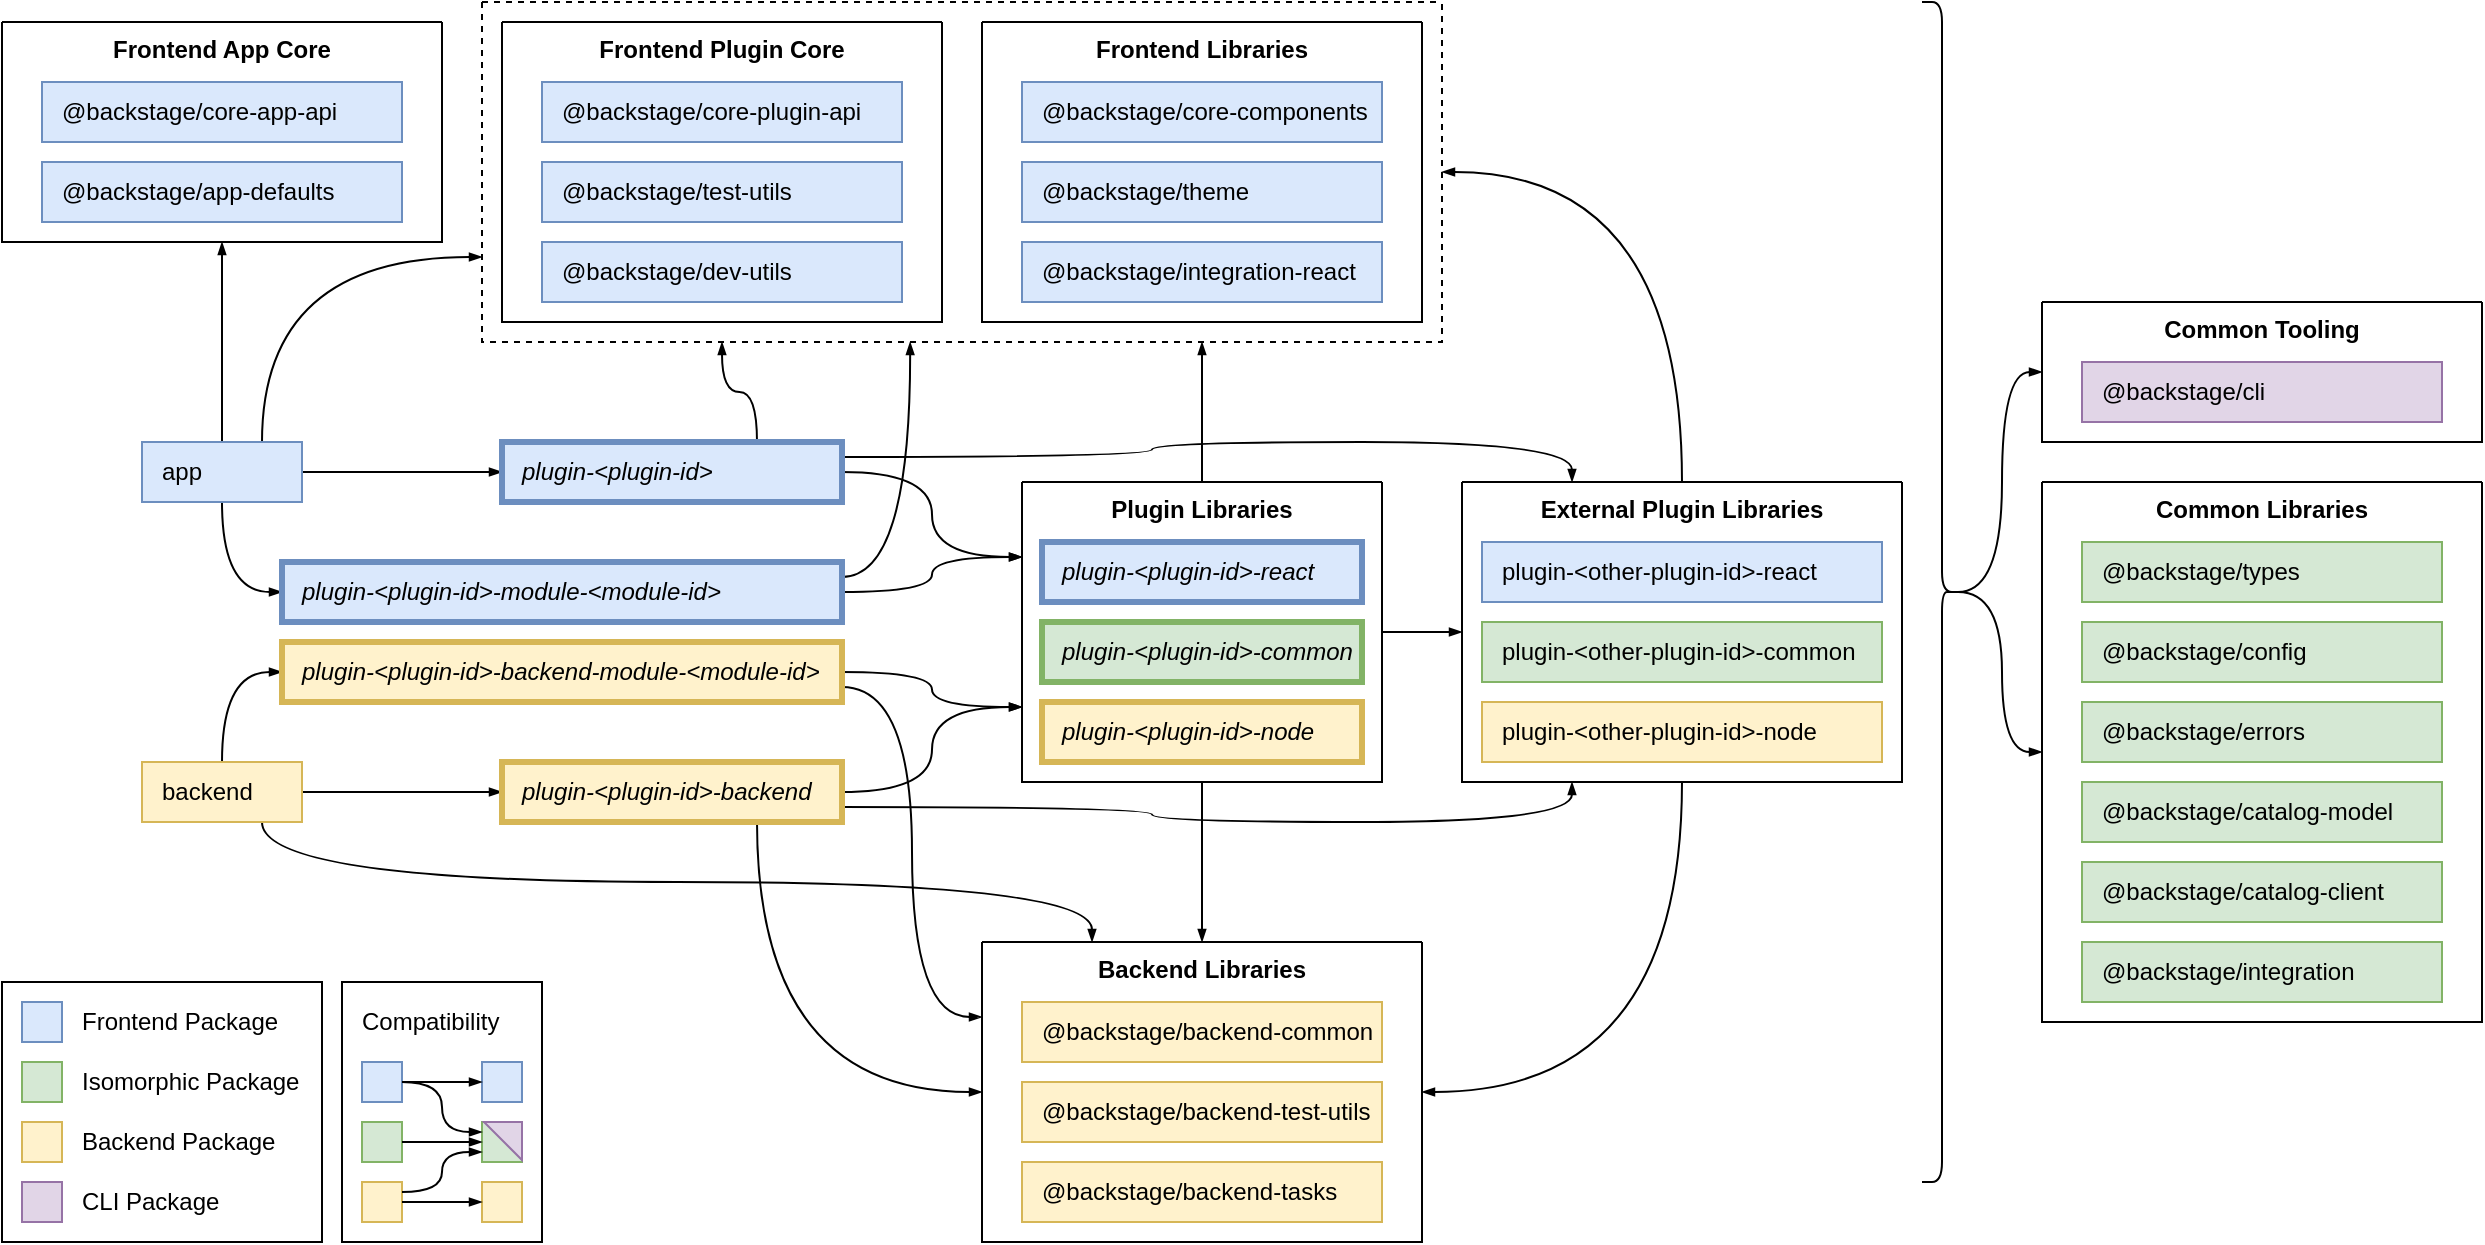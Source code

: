 <mxfile version="15.5.6" type="device"><diagram id="M4OCM2KiCGRnt6vHj1W_" name="Page-1"><mxGraphModel dx="1186" dy="822" grid="1" gridSize="10" guides="1" tooltips="1" connect="1" arrows="1" fold="1" page="1" pageScale="1" pageWidth="1280" pageHeight="660" background="#ffffff" math="0" shadow="0"><root><mxCell id="0"/><mxCell id="1" parent="0"/><mxCell id="xleJdx46EWRcRPE2sPjt-153" value="" style="rounded=0;whiteSpace=wrap;html=1;align=left;verticalAlign=top;fillColor=none;" parent="1" vertex="1"><mxGeometry x="190" y="510" width="100" height="130" as="geometry"/></mxCell><mxCell id="xleJdx46EWRcRPE2sPjt-94" style="edgeStyle=none;rounded=0;orthogonalLoop=1;jettySize=auto;html=1;exitX=1;exitY=0.5;exitDx=0;exitDy=0;entryX=0;entryY=0.5;entryDx=0;entryDy=0;fontColor=#000000;endArrow=blockThin;endFill=1;startSize=4;endSize=4;" parent="1" source="UQeFoyxbDML8ovCJzIg3-1" target="UQeFoyxbDML8ovCJzIg3-3" edge="1"><mxGeometry relative="1" as="geometry"/></mxCell><mxCell id="xleJdx46EWRcRPE2sPjt-110" style="edgeStyle=orthogonalEdgeStyle;rounded=0;orthogonalLoop=1;jettySize=auto;html=1;exitX=0.5;exitY=0;exitDx=0;exitDy=0;fontColor=#000000;endArrow=blockThin;endFill=1;startSize=4;endSize=4;curved=1;" parent="1" source="UQeFoyxbDML8ovCJzIg3-1" target="dUxC-zK2IYvnNuaQdezY-26" edge="1"><mxGeometry relative="1" as="geometry"/></mxCell><mxCell id="xleJdx46EWRcRPE2sPjt-112" style="edgeStyle=orthogonalEdgeStyle;curved=1;rounded=0;orthogonalLoop=1;jettySize=auto;html=1;exitX=0.5;exitY=1;exitDx=0;exitDy=0;entryX=0;entryY=0.5;entryDx=0;entryDy=0;fontColor=#000000;endArrow=blockThin;endFill=1;startSize=4;endSize=4;" parent="1" source="UQeFoyxbDML8ovCJzIg3-1" target="dUxC-zK2IYvnNuaQdezY-77" edge="1"><mxGeometry relative="1" as="geometry"/></mxCell><mxCell id="xleJdx46EWRcRPE2sPjt-126" style="edgeStyle=orthogonalEdgeStyle;curved=1;rounded=0;orthogonalLoop=1;jettySize=auto;html=1;exitX=0.75;exitY=0;exitDx=0;exitDy=0;entryX=0;entryY=0.75;entryDx=0;entryDy=0;fontColor=#000000;endArrow=blockThin;endFill=1;startSize=4;endSize=4;" parent="1" source="UQeFoyxbDML8ovCJzIg3-1" target="xleJdx46EWRcRPE2sPjt-72" edge="1"><mxGeometry relative="1" as="geometry"/></mxCell><mxCell id="UQeFoyxbDML8ovCJzIg3-1" value="app" style="rounded=0;whiteSpace=wrap;html=1;perimeterSpacing=0;verticalAlign=middle;align=left;spacingLeft=8;spacing=2;fillColor=#dae8fc;strokeColor=#6c8ebf;strokeWidth=1;" parent="1" vertex="1"><mxGeometry x="90" y="240" width="80" height="30" as="geometry"/></mxCell><mxCell id="xleJdx46EWRcRPE2sPjt-113" style="edgeStyle=orthogonalEdgeStyle;curved=1;rounded=0;orthogonalLoop=1;jettySize=auto;html=1;exitX=0.5;exitY=0;exitDx=0;exitDy=0;entryX=0;entryY=0.5;entryDx=0;entryDy=0;fontColor=#000000;endArrow=blockThin;endFill=1;startSize=4;endSize=4;" parent="1" source="UQeFoyxbDML8ovCJzIg3-2" target="dUxC-zK2IYvnNuaQdezY-54" edge="1"><mxGeometry relative="1" as="geometry"/></mxCell><mxCell id="xleJdx46EWRcRPE2sPjt-128" style="edgeStyle=orthogonalEdgeStyle;rounded=1;orthogonalLoop=1;jettySize=auto;html=1;exitX=1;exitY=0.5;exitDx=0;exitDy=0;fontColor=#000000;endArrow=blockThin;endFill=1;startSize=4;endSize=4;" parent="1" source="UQeFoyxbDML8ovCJzIg3-2" target="UQeFoyxbDML8ovCJzIg3-7" edge="1"><mxGeometry relative="1" as="geometry"/></mxCell><mxCell id="OTQC4Z9i9RNPcCrT670Q-1" style="edgeStyle=orthogonalEdgeStyle;curved=1;orthogonalLoop=1;jettySize=auto;html=1;exitX=0.75;exitY=1;exitDx=0;exitDy=0;entryX=0.25;entryY=0;entryDx=0;entryDy=0;fontFamily=Tahoma;fontSize=11;fontColor=#000000;endArrow=blockThin;endFill=1;startSize=4;endSize=4;" edge="1" parent="1" source="UQeFoyxbDML8ovCJzIg3-2" target="dUxC-zK2IYvnNuaQdezY-4"><mxGeometry relative="1" as="geometry"/></mxCell><mxCell id="UQeFoyxbDML8ovCJzIg3-2" value="backend" style="rounded=0;whiteSpace=wrap;html=1;perimeterSpacing=0;verticalAlign=middle;align=left;spacingLeft=8;spacing=2;fillColor=#fff2cc;strokeColor=#d6b656;strokeWidth=1;" parent="1" vertex="1"><mxGeometry x="90" y="400" width="80" height="30" as="geometry"/></mxCell><mxCell id="xleJdx46EWRcRPE2sPjt-122" style="edgeStyle=orthogonalEdgeStyle;curved=1;rounded=0;orthogonalLoop=1;jettySize=auto;html=1;exitX=0.75;exitY=0;exitDx=0;exitDy=0;entryX=0.25;entryY=1;entryDx=0;entryDy=0;fontColor=#000000;endArrow=blockThin;endFill=1;startSize=4;endSize=4;" parent="1" source="UQeFoyxbDML8ovCJzIg3-3" target="xleJdx46EWRcRPE2sPjt-72" edge="1"><mxGeometry relative="1" as="geometry"/></mxCell><mxCell id="xleJdx46EWRcRPE2sPjt-136" style="edgeStyle=orthogonalEdgeStyle;curved=1;orthogonalLoop=1;jettySize=auto;html=1;exitX=1;exitY=0.5;exitDx=0;exitDy=0;entryX=0;entryY=0.25;entryDx=0;entryDy=0;fontColor=#000000;endArrow=blockThin;endFill=1;startSize=4;endSize=4;" parent="1" source="UQeFoyxbDML8ovCJzIg3-3" target="xleJdx46EWRcRPE2sPjt-52" edge="1"><mxGeometry relative="1" as="geometry"/></mxCell><mxCell id="xleJdx46EWRcRPE2sPjt-137" style="edgeStyle=orthogonalEdgeStyle;curved=1;orthogonalLoop=1;jettySize=auto;html=1;exitX=1;exitY=0.25;exitDx=0;exitDy=0;entryX=0.25;entryY=0;entryDx=0;entryDy=0;fontColor=#000000;endArrow=blockThin;endFill=1;startSize=4;endSize=4;" parent="1" source="UQeFoyxbDML8ovCJzIg3-3" target="xleJdx46EWRcRPE2sPjt-16" edge="1"><mxGeometry relative="1" as="geometry"/></mxCell><mxCell id="UQeFoyxbDML8ovCJzIg3-3" value="plugin-&amp;lt;plugin-id&amp;gt;" style="rounded=0;whiteSpace=wrap;html=1;perimeterSpacing=0;verticalAlign=middle;align=left;spacingLeft=8;spacing=2;fillColor=#dae8fc;strokeColor=#6c8ebf;strokeWidth=3;fontStyle=2;fontColor=#000000;" parent="1" vertex="1"><mxGeometry x="270" y="240" width="170" height="30" as="geometry"/></mxCell><mxCell id="xleJdx46EWRcRPE2sPjt-117" style="edgeStyle=orthogonalEdgeStyle;curved=1;rounded=0;orthogonalLoop=1;jettySize=auto;html=1;exitX=0.75;exitY=1;exitDx=0;exitDy=0;entryX=0;entryY=0.5;entryDx=0;entryDy=0;fontColor=#000000;endArrow=blockThin;endFill=1;startSize=4;endSize=4;" parent="1" source="UQeFoyxbDML8ovCJzIg3-7" target="dUxC-zK2IYvnNuaQdezY-4" edge="1"><mxGeometry relative="1" as="geometry"/></mxCell><mxCell id="xleJdx46EWRcRPE2sPjt-134" style="edgeStyle=orthogonalEdgeStyle;curved=1;orthogonalLoop=1;jettySize=auto;html=1;exitX=1;exitY=0.75;exitDx=0;exitDy=0;entryX=0.25;entryY=1;entryDx=0;entryDy=0;fontColor=#000000;endArrow=blockThin;endFill=1;startSize=4;endSize=4;" parent="1" source="UQeFoyxbDML8ovCJzIg3-7" target="xleJdx46EWRcRPE2sPjt-16" edge="1"><mxGeometry relative="1" as="geometry"/></mxCell><mxCell id="xleJdx46EWRcRPE2sPjt-135" style="edgeStyle=orthogonalEdgeStyle;curved=1;orthogonalLoop=1;jettySize=auto;html=1;exitX=1;exitY=0.5;exitDx=0;exitDy=0;entryX=0;entryY=0.75;entryDx=0;entryDy=0;fontColor=#000000;endArrow=blockThin;endFill=1;startSize=4;endSize=4;" parent="1" source="UQeFoyxbDML8ovCJzIg3-7" target="xleJdx46EWRcRPE2sPjt-52" edge="1"><mxGeometry relative="1" as="geometry"/></mxCell><mxCell id="UQeFoyxbDML8ovCJzIg3-7" value="plugin-&amp;lt;plugin-id&amp;gt;-backend" style="rounded=0;whiteSpace=wrap;html=1;perimeterSpacing=0;verticalAlign=middle;align=left;spacingLeft=8;spacing=2;fillColor=#fff2cc;strokeColor=#d6b656;strokeWidth=3;fontStyle=2;fontColor=#000000;" parent="1" vertex="1"><mxGeometry x="270" y="400" width="170" height="30" as="geometry"/></mxCell><mxCell id="dUxC-zK2IYvnNuaQdezY-4" value="Backend Libraries" style="swimlane;startSize=0;align=center;verticalAlign=top;" parent="1" vertex="1"><mxGeometry x="510" y="490" width="220" height="150" as="geometry"/></mxCell><mxCell id="dUxC-zK2IYvnNuaQdezY-5" value="@backstage/backend-common" style="rounded=0;whiteSpace=wrap;html=1;perimeterSpacing=0;verticalAlign=middle;align=left;spacingLeft=8;spacing=2;fillColor=#fff2cc;strokeColor=#d6b656;" parent="dUxC-zK2IYvnNuaQdezY-4" vertex="1"><mxGeometry x="20" y="30" width="180" height="30" as="geometry"/></mxCell><mxCell id="dUxC-zK2IYvnNuaQdezY-6" value="@backstage/backend-test-utils" style="rounded=0;whiteSpace=wrap;html=1;perimeterSpacing=0;verticalAlign=middle;align=left;spacingLeft=8;spacing=2;fillColor=#fff2cc;strokeColor=#d6b656;" parent="dUxC-zK2IYvnNuaQdezY-4" vertex="1"><mxGeometry x="20" y="70" width="180" height="30" as="geometry"/></mxCell><mxCell id="dUxC-zK2IYvnNuaQdezY-7" value="@backstage/backend-tasks" style="rounded=0;whiteSpace=wrap;html=1;perimeterSpacing=0;verticalAlign=middle;align=left;spacingLeft=8;spacing=2;fillColor=#fff2cc;strokeColor=#d6b656;" parent="dUxC-zK2IYvnNuaQdezY-4" vertex="1"><mxGeometry x="20" y="110" width="180" height="30" as="geometry"/></mxCell><mxCell id="dUxC-zK2IYvnNuaQdezY-8" value="Common Libraries" style="swimlane;startSize=0;align=center;verticalAlign=top;" parent="1" vertex="1"><mxGeometry x="1040" y="260" width="220" height="270" as="geometry"/></mxCell><mxCell id="dUxC-zK2IYvnNuaQdezY-9" value="@backstage/catalog-client" style="rounded=0;whiteSpace=wrap;html=1;perimeterSpacing=0;verticalAlign=middle;align=left;spacingLeft=8;spacing=2;fillColor=#d5e8d4;strokeColor=#82b366;" parent="dUxC-zK2IYvnNuaQdezY-8" vertex="1"><mxGeometry x="20" y="190" width="180" height="30" as="geometry"/></mxCell><mxCell id="dUxC-zK2IYvnNuaQdezY-10" value="@backstage/types" style="rounded=0;whiteSpace=wrap;html=1;perimeterSpacing=0;verticalAlign=middle;align=left;spacingLeft=8;spacing=2;fillColor=#d5e8d4;strokeColor=#82b366;" parent="dUxC-zK2IYvnNuaQdezY-8" vertex="1"><mxGeometry x="20" y="30" width="180" height="30" as="geometry"/></mxCell><mxCell id="dUxC-zK2IYvnNuaQdezY-11" value="@backstage/config" style="rounded=0;whiteSpace=wrap;html=1;perimeterSpacing=0;verticalAlign=middle;align=left;spacingLeft=8;spacing=2;fillColor=#d5e8d4;strokeColor=#82b366;" parent="dUxC-zK2IYvnNuaQdezY-8" vertex="1"><mxGeometry x="20" y="70" width="180" height="30" as="geometry"/></mxCell><mxCell id="dUxC-zK2IYvnNuaQdezY-12" value="@backstage/errors" style="rounded=0;whiteSpace=wrap;html=1;perimeterSpacing=0;verticalAlign=middle;align=left;spacingLeft=8;spacing=2;fillColor=#d5e8d4;strokeColor=#82b366;" parent="dUxC-zK2IYvnNuaQdezY-8" vertex="1"><mxGeometry x="20" y="110" width="180" height="30" as="geometry"/></mxCell><mxCell id="dUxC-zK2IYvnNuaQdezY-13" value="@backstage/catalog-model" style="rounded=0;whiteSpace=wrap;html=1;perimeterSpacing=0;verticalAlign=middle;align=left;spacingLeft=8;spacing=2;fillColor=#d5e8d4;strokeColor=#82b366;" parent="dUxC-zK2IYvnNuaQdezY-8" vertex="1"><mxGeometry x="20" y="150" width="180" height="30" as="geometry"/></mxCell><mxCell id="dUxC-zK2IYvnNuaQdezY-53" value="@backstage/integration" style="rounded=0;whiteSpace=wrap;html=1;perimeterSpacing=0;verticalAlign=middle;align=left;spacingLeft=8;spacing=2;fillColor=#d5e8d4;strokeColor=#82b366;" parent="dUxC-zK2IYvnNuaQdezY-8" vertex="1"><mxGeometry x="20" y="230" width="180" height="30" as="geometry"/></mxCell><mxCell id="dUxC-zK2IYvnNuaQdezY-26" value="Frontend App Core" style="swimlane;startSize=0;align=center;verticalAlign=top;" parent="1" vertex="1"><mxGeometry x="20" y="30" width="220" height="110" as="geometry"/></mxCell><mxCell id="dUxC-zK2IYvnNuaQdezY-28" value="@backstage/core-app-api" style="rounded=0;whiteSpace=wrap;html=1;perimeterSpacing=0;verticalAlign=middle;align=left;spacingLeft=8;spacing=2;fillColor=#dae8fc;strokeColor=#6c8ebf;" parent="dUxC-zK2IYvnNuaQdezY-26" vertex="1"><mxGeometry x="20" y="30" width="180" height="30" as="geometry"/></mxCell><mxCell id="dUxC-zK2IYvnNuaQdezY-29" value="@backstage/app-defaults" style="rounded=0;whiteSpace=wrap;html=1;perimeterSpacing=0;verticalAlign=middle;align=left;spacingLeft=8;spacing=2;fillColor=#dae8fc;strokeColor=#6c8ebf;" parent="dUxC-zK2IYvnNuaQdezY-26" vertex="1"><mxGeometry x="20" y="70" width="180" height="30" as="geometry"/></mxCell><mxCell id="xleJdx46EWRcRPE2sPjt-11" style="edgeStyle=orthogonalEdgeStyle;rounded=0;orthogonalLoop=1;jettySize=auto;html=1;exitX=0.1;exitY=0.5;exitDx=0;exitDy=0;exitPerimeter=0;endSize=4;startSize=4;endArrow=blockThin;endFill=1;curved=1;" parent="1" source="dUxC-zK2IYvnNuaQdezY-43" target="dUxC-zK2IYvnNuaQdezY-8" edge="1"><mxGeometry relative="1" as="geometry"/></mxCell><mxCell id="xleJdx46EWRcRPE2sPjt-12" style="edgeStyle=orthogonalEdgeStyle;rounded=0;orthogonalLoop=1;jettySize=auto;html=1;exitX=0.1;exitY=0.5;exitDx=0;exitDy=0;exitPerimeter=0;endSize=4;startSize=4;endArrow=blockThin;endFill=1;curved=1;" parent="1" source="dUxC-zK2IYvnNuaQdezY-43" target="xleJdx46EWRcRPE2sPjt-1" edge="1"><mxGeometry relative="1" as="geometry"/></mxCell><mxCell id="dUxC-zK2IYvnNuaQdezY-43" value="" style="shape=curlyBracket;whiteSpace=wrap;html=1;rounded=1;flipH=1;align=left;verticalAlign=top;size=0.5;" parent="1" vertex="1"><mxGeometry x="980" y="20" width="20" height="590" as="geometry"/></mxCell><mxCell id="xleJdx46EWRcRPE2sPjt-119" style="edgeStyle=orthogonalEdgeStyle;curved=1;rounded=0;orthogonalLoop=1;jettySize=auto;html=1;exitX=1;exitY=0.5;exitDx=0;exitDy=0;entryX=0;entryY=0.75;entryDx=0;entryDy=0;fontColor=#000000;endArrow=blockThin;endFill=1;startSize=4;endSize=4;" parent="1" source="dUxC-zK2IYvnNuaQdezY-54" target="xleJdx46EWRcRPE2sPjt-52" edge="1"><mxGeometry relative="1" as="geometry"/></mxCell><mxCell id="xleJdx46EWRcRPE2sPjt-132" style="edgeStyle=orthogonalEdgeStyle;curved=1;orthogonalLoop=1;jettySize=auto;html=1;exitX=1;exitY=0.75;exitDx=0;exitDy=0;entryX=0;entryY=0.25;entryDx=0;entryDy=0;fontColor=#000000;endArrow=blockThin;endFill=1;startSize=4;endSize=4;" parent="1" source="dUxC-zK2IYvnNuaQdezY-54" target="dUxC-zK2IYvnNuaQdezY-4" edge="1"><mxGeometry relative="1" as="geometry"/></mxCell><mxCell id="dUxC-zK2IYvnNuaQdezY-54" value="plugin-&amp;lt;plugin-id&amp;gt;-backend-module-&amp;lt;module-id&amp;gt;" style="rounded=0;whiteSpace=wrap;html=1;perimeterSpacing=0;verticalAlign=middle;align=left;spacingLeft=8;spacing=2;fillColor=#fff2cc;strokeColor=#d6b656;strokeWidth=3;fontStyle=2;fontColor=#000000;" parent="1" vertex="1"><mxGeometry x="160" y="340" width="280" height="30" as="geometry"/></mxCell><mxCell id="xleJdx46EWRcRPE2sPjt-118" style="edgeStyle=orthogonalEdgeStyle;curved=1;rounded=0;orthogonalLoop=1;jettySize=auto;html=1;exitX=1;exitY=0.5;exitDx=0;exitDy=0;entryX=0;entryY=0.25;entryDx=0;entryDy=0;fontColor=#000000;endArrow=blockThin;endFill=1;startSize=4;endSize=4;" parent="1" source="dUxC-zK2IYvnNuaQdezY-77" target="xleJdx46EWRcRPE2sPjt-52" edge="1"><mxGeometry relative="1" as="geometry"/></mxCell><mxCell id="xleJdx46EWRcRPE2sPjt-120" style="edgeStyle=orthogonalEdgeStyle;rounded=0;orthogonalLoop=1;jettySize=auto;html=1;exitX=1;exitY=0.25;exitDx=0;exitDy=0;fontColor=#000000;endArrow=blockThin;endFill=1;startSize=4;endSize=4;curved=1;entryX=0.446;entryY=1;entryDx=0;entryDy=0;entryPerimeter=0;" parent="1" source="dUxC-zK2IYvnNuaQdezY-77" target="xleJdx46EWRcRPE2sPjt-72" edge="1"><mxGeometry relative="1" as="geometry"/></mxCell><mxCell id="dUxC-zK2IYvnNuaQdezY-77" value="plugin-&amp;lt;plugin-id&amp;gt;-module-&amp;lt;module-id&amp;gt;" style="rounded=0;whiteSpace=wrap;html=1;perimeterSpacing=0;verticalAlign=middle;align=left;spacingLeft=8;spacing=2;fillColor=#dae8fc;strokeColor=#6c8ebf;strokeWidth=3;sketch=0;glass=0;shadow=0;fontStyle=2;fontColor=#000000;" parent="1" vertex="1"><mxGeometry x="160" y="300" width="280" height="30" as="geometry"/></mxCell><mxCell id="xleJdx46EWRcRPE2sPjt-1" value="Common Tooling" style="swimlane;startSize=0;align=center;verticalAlign=top;" parent="1" vertex="1"><mxGeometry x="1040" y="170" width="220" height="70" as="geometry"/></mxCell><mxCell id="xleJdx46EWRcRPE2sPjt-3" value="@backstage/cli" style="rounded=0;whiteSpace=wrap;html=1;perimeterSpacing=0;verticalAlign=middle;align=left;spacingLeft=8;spacing=2;fillColor=#e1d5e7;strokeColor=#9673a6;" parent="xleJdx46EWRcRPE2sPjt-1" vertex="1"><mxGeometry x="20" y="30" width="180" height="30" as="geometry"/></mxCell><mxCell id="xleJdx46EWRcRPE2sPjt-123" style="edgeStyle=orthogonalEdgeStyle;curved=1;rounded=0;orthogonalLoop=1;jettySize=auto;html=1;exitX=0.5;exitY=1;exitDx=0;exitDy=0;entryX=1;entryY=0.5;entryDx=0;entryDy=0;fontColor=#000000;endArrow=blockThin;endFill=1;startSize=4;endSize=4;" parent="1" source="xleJdx46EWRcRPE2sPjt-16" target="dUxC-zK2IYvnNuaQdezY-4" edge="1"><mxGeometry relative="1" as="geometry"/></mxCell><mxCell id="xleJdx46EWRcRPE2sPjt-124" style="edgeStyle=orthogonalEdgeStyle;curved=1;rounded=0;orthogonalLoop=1;jettySize=auto;html=1;exitX=0.5;exitY=0;exitDx=0;exitDy=0;entryX=1;entryY=0.5;entryDx=0;entryDy=0;fontColor=#000000;endArrow=blockThin;endFill=1;startSize=4;endSize=4;" parent="1" source="xleJdx46EWRcRPE2sPjt-16" target="xleJdx46EWRcRPE2sPjt-72" edge="1"><mxGeometry relative="1" as="geometry"/></mxCell><mxCell id="xleJdx46EWRcRPE2sPjt-16" value="External Plugin Libraries" style="swimlane;startSize=0;align=center;verticalAlign=top;" parent="1" vertex="1"><mxGeometry x="750" y="260" width="220" height="150" as="geometry"/></mxCell><mxCell id="xleJdx46EWRcRPE2sPjt-15" value="plugin-&amp;lt;other-plugin-id&amp;gt;-react" style="rounded=0;whiteSpace=wrap;html=1;perimeterSpacing=0;verticalAlign=middle;align=left;spacingLeft=8;spacing=2;fillColor=#dae8fc;strokeColor=#6c8ebf;" parent="xleJdx46EWRcRPE2sPjt-16" vertex="1"><mxGeometry x="10" y="30" width="200" height="30" as="geometry"/></mxCell><mxCell id="xleJdx46EWRcRPE2sPjt-14" value="plugin-&amp;lt;other-plugin-id&amp;gt;-common" style="rounded=0;whiteSpace=wrap;html=1;perimeterSpacing=0;verticalAlign=middle;align=left;spacingLeft=8;spacing=2;fillColor=#d5e8d4;strokeColor=#82b366;" parent="xleJdx46EWRcRPE2sPjt-16" vertex="1"><mxGeometry x="10" y="70" width="200" height="30" as="geometry"/></mxCell><mxCell id="xleJdx46EWRcRPE2sPjt-13" value="plugin-&amp;lt;other-plugin-id&amp;gt;-node" style="rounded=0;whiteSpace=wrap;html=1;perimeterSpacing=0;verticalAlign=middle;align=left;spacingLeft=8;spacing=2;fillColor=#fff2cc;strokeColor=#d6b656;" parent="xleJdx46EWRcRPE2sPjt-16" vertex="1"><mxGeometry x="10" y="110" width="200" height="30" as="geometry"/></mxCell><mxCell id="xleJdx46EWRcRPE2sPjt-61" style="edgeStyle=orthogonalEdgeStyle;rounded=0;orthogonalLoop=1;jettySize=auto;html=1;exitX=1;exitY=0.5;exitDx=0;exitDy=0;endArrow=blockThin;endFill=1;startSize=4;endSize=4;curved=1;" parent="1" source="xleJdx46EWRcRPE2sPjt-52" target="xleJdx46EWRcRPE2sPjt-16" edge="1"><mxGeometry relative="1" as="geometry"/></mxCell><mxCell id="xleJdx46EWRcRPE2sPjt-109" style="edgeStyle=orthogonalEdgeStyle;rounded=0;orthogonalLoop=1;jettySize=auto;html=1;exitX=0.5;exitY=1;exitDx=0;exitDy=0;fontColor=#000000;endArrow=blockThin;endFill=1;startSize=4;endSize=4;curved=1;" parent="1" source="xleJdx46EWRcRPE2sPjt-52" target="dUxC-zK2IYvnNuaQdezY-4" edge="1"><mxGeometry relative="1" as="geometry"/></mxCell><mxCell id="xleJdx46EWRcRPE2sPjt-125" style="edgeStyle=orthogonalEdgeStyle;curved=1;rounded=0;orthogonalLoop=1;jettySize=auto;html=1;exitX=0.5;exitY=0;exitDx=0;exitDy=0;entryX=0.75;entryY=1;entryDx=0;entryDy=0;fontColor=#000000;endArrow=blockThin;endFill=1;startSize=4;endSize=4;" parent="1" source="xleJdx46EWRcRPE2sPjt-52" target="xleJdx46EWRcRPE2sPjt-72" edge="1"><mxGeometry relative="1" as="geometry"/></mxCell><mxCell id="xleJdx46EWRcRPE2sPjt-52" value="Plugin Libraries" style="swimlane;startSize=0;align=center;verticalAlign=top;" parent="1" vertex="1"><mxGeometry x="530" y="260" width="180" height="150" as="geometry"/></mxCell><mxCell id="UQeFoyxbDML8ovCJzIg3-10" value="plugin-&amp;lt;plugin-id&amp;gt;-react" style="rounded=0;whiteSpace=wrap;html=1;perimeterSpacing=0;verticalAlign=middle;align=left;spacingLeft=8;spacing=2;fillColor=#dae8fc;strokeColor=#6c8ebf;strokeWidth=3;fontStyle=2;fontColor=#000000;" parent="xleJdx46EWRcRPE2sPjt-52" vertex="1"><mxGeometry x="10" y="30" width="160" height="30" as="geometry"/></mxCell><mxCell id="UQeFoyxbDML8ovCJzIg3-9" value="plugin-&amp;lt;plugin-id&amp;gt;-common" style="rounded=0;whiteSpace=wrap;html=1;perimeterSpacing=0;verticalAlign=middle;align=left;spacingLeft=8;spacing=2;fillColor=#d5e8d4;strokeColor=#82b366;strokeWidth=3;fontStyle=2;fontColor=#000000;" parent="xleJdx46EWRcRPE2sPjt-52" vertex="1"><mxGeometry x="10" y="70" width="160" height="30" as="geometry"/></mxCell><mxCell id="UQeFoyxbDML8ovCJzIg3-8" value="plugin-&amp;lt;plugin-id&amp;gt;-node" style="rounded=0;whiteSpace=wrap;html=1;perimeterSpacing=0;verticalAlign=middle;align=left;spacingLeft=8;spacing=2;fillColor=#fff2cc;strokeColor=#d6b656;strokeWidth=3;fontStyle=2;fontColor=#000000;" parent="xleJdx46EWRcRPE2sPjt-52" vertex="1"><mxGeometry x="10" y="110" width="160" height="30" as="geometry"/></mxCell><mxCell id="xleJdx46EWRcRPE2sPjt-72" value="" style="swimlane;startSize=0;rounded=0;shadow=0;glass=0;sketch=0;dashed=1;" parent="1" vertex="1"><mxGeometry x="260" y="20" width="480" height="170" as="geometry"/></mxCell><mxCell id="dUxC-zK2IYvnNuaQdezY-46" value="Frontend Plugin Core" style="swimlane;startSize=0;align=center;verticalAlign=top;" parent="xleJdx46EWRcRPE2sPjt-72" vertex="1"><mxGeometry x="10" y="10" width="220" height="150" as="geometry"/></mxCell><mxCell id="dUxC-zK2IYvnNuaQdezY-48" value="@backstage/core-plugin-api" style="rounded=0;whiteSpace=wrap;html=1;perimeterSpacing=0;verticalAlign=middle;align=left;spacingLeft=8;spacing=2;fillColor=#dae8fc;strokeColor=#6c8ebf;" parent="dUxC-zK2IYvnNuaQdezY-46" vertex="1"><mxGeometry x="20" y="30" width="180" height="30" as="geometry"/></mxCell><mxCell id="dUxC-zK2IYvnNuaQdezY-49" value="@backstage/test-utils" style="rounded=0;whiteSpace=wrap;html=1;perimeterSpacing=0;verticalAlign=middle;align=left;spacingLeft=8;spacing=2;fillColor=#dae8fc;strokeColor=#6c8ebf;" parent="dUxC-zK2IYvnNuaQdezY-46" vertex="1"><mxGeometry x="20" y="70" width="180" height="30" as="geometry"/></mxCell><mxCell id="dUxC-zK2IYvnNuaQdezY-75" value="@backstage/dev-utils" style="rounded=0;whiteSpace=wrap;html=1;perimeterSpacing=0;verticalAlign=middle;align=left;spacingLeft=8;spacing=2;fillColor=#dae8fc;strokeColor=#6c8ebf;" parent="dUxC-zK2IYvnNuaQdezY-46" vertex="1"><mxGeometry x="20" y="110" width="180" height="30" as="geometry"/></mxCell><mxCell id="dUxC-zK2IYvnNuaQdezY-14" value="Frontend Libraries" style="swimlane;startSize=0;align=center;verticalAlign=top;" parent="xleJdx46EWRcRPE2sPjt-72" vertex="1"><mxGeometry x="250" y="10" width="220" height="150" as="geometry"/></mxCell><mxCell id="UQeFoyxbDML8ovCJzIg3-6" value="@backstage/integration-react" style="rounded=0;whiteSpace=wrap;html=1;perimeterSpacing=0;verticalAlign=middle;align=left;spacingLeft=8;spacing=2;fillColor=#dae8fc;strokeColor=#6c8ebf;" parent="dUxC-zK2IYvnNuaQdezY-14" vertex="1"><mxGeometry x="20" y="110" width="180" height="30" as="geometry"/></mxCell><mxCell id="UQeFoyxbDML8ovCJzIg3-5" value="@backstage/core-components" style="rounded=0;whiteSpace=wrap;html=1;perimeterSpacing=0;verticalAlign=middle;align=left;spacingLeft=8;spacing=2;fillColor=#dae8fc;strokeColor=#6c8ebf;shadow=0;glass=0;sketch=0;" parent="dUxC-zK2IYvnNuaQdezY-14" vertex="1"><mxGeometry x="20" y="30" width="180" height="30" as="geometry"/></mxCell><mxCell id="dUxC-zK2IYvnNuaQdezY-24" value="@backstage/theme" style="rounded=0;whiteSpace=wrap;html=1;perimeterSpacing=0;verticalAlign=middle;align=left;spacingLeft=8;spacing=2;fillColor=#dae8fc;strokeColor=#6c8ebf;" parent="dUxC-zK2IYvnNuaQdezY-14" vertex="1"><mxGeometry x="20" y="70" width="180" height="30" as="geometry"/></mxCell><mxCell id="xleJdx46EWRcRPE2sPjt-133" value="" style="group" parent="1" vertex="1" connectable="0"><mxGeometry x="20" y="510" width="160" height="130" as="geometry"/></mxCell><mxCell id="dUxC-zK2IYvnNuaQdezY-95" value="" style="rounded=0;whiteSpace=wrap;html=1;align=left;verticalAlign=top;fillColor=none;" parent="xleJdx46EWRcRPE2sPjt-133" vertex="1"><mxGeometry width="160" height="130" as="geometry"/></mxCell><mxCell id="dUxC-zK2IYvnNuaQdezY-89" value="" style="rounded=0;whiteSpace=wrap;html=1;perimeterSpacing=0;verticalAlign=middle;align=left;spacingLeft=8;spacing=2;fillColor=#dae8fc;strokeColor=#6c8ebf;" parent="xleJdx46EWRcRPE2sPjt-133" vertex="1"><mxGeometry x="10" y="10" width="20" height="20" as="geometry"/></mxCell><mxCell id="dUxC-zK2IYvnNuaQdezY-90" value="" style="rounded=0;whiteSpace=wrap;html=1;perimeterSpacing=0;verticalAlign=middle;align=left;spacingLeft=8;spacing=2;fillColor=#fff2cc;strokeColor=#d6b656;" parent="xleJdx46EWRcRPE2sPjt-133" vertex="1"><mxGeometry x="10" y="70" width="20" height="20" as="geometry"/></mxCell><mxCell id="dUxC-zK2IYvnNuaQdezY-91" value="" style="rounded=0;whiteSpace=wrap;html=1;perimeterSpacing=0;verticalAlign=middle;align=left;spacingLeft=8;spacing=2;fillColor=#d5e8d4;strokeColor=#82b366;" parent="xleJdx46EWRcRPE2sPjt-133" vertex="1"><mxGeometry x="10" y="40" width="20" height="20" as="geometry"/></mxCell><mxCell id="dUxC-zK2IYvnNuaQdezY-92" value="Frontend Package" style="text;html=1;strokeColor=none;fillColor=none;align=left;verticalAlign=middle;whiteSpace=wrap;rounded=0;dashed=1;spacingLeft=8;" parent="xleJdx46EWRcRPE2sPjt-133" vertex="1"><mxGeometry x="30" y="10" width="120" height="20" as="geometry"/></mxCell><mxCell id="dUxC-zK2IYvnNuaQdezY-93" value="Isomorphic Package" style="text;html=1;strokeColor=none;fillColor=none;align=left;verticalAlign=middle;whiteSpace=wrap;rounded=0;dashed=1;spacingLeft=8;" parent="xleJdx46EWRcRPE2sPjt-133" vertex="1"><mxGeometry x="30" y="40" width="120" height="20" as="geometry"/></mxCell><mxCell id="dUxC-zK2IYvnNuaQdezY-94" value="Backend Package" style="text;html=1;strokeColor=none;fillColor=none;align=left;verticalAlign=middle;whiteSpace=wrap;rounded=0;dashed=1;spacingLeft=8;" parent="xleJdx46EWRcRPE2sPjt-133" vertex="1"><mxGeometry x="30" y="70" width="120" height="20" as="geometry"/></mxCell><mxCell id="xleJdx46EWRcRPE2sPjt-9" value="" style="rounded=0;whiteSpace=wrap;html=1;perimeterSpacing=0;verticalAlign=middle;align=left;spacingLeft=8;spacing=2;fillColor=#e1d5e7;strokeColor=#9673a6;" parent="xleJdx46EWRcRPE2sPjt-133" vertex="1"><mxGeometry x="10" y="100" width="20" height="20" as="geometry"/></mxCell><mxCell id="xleJdx46EWRcRPE2sPjt-10" value="CLI Package" style="text;html=1;strokeColor=none;fillColor=none;align=left;verticalAlign=middle;whiteSpace=wrap;rounded=0;dashed=1;spacingLeft=8;" parent="xleJdx46EWRcRPE2sPjt-133" vertex="1"><mxGeometry x="30" y="100" width="120" height="20" as="geometry"/></mxCell><mxCell id="xleJdx46EWRcRPE2sPjt-140" value="" style="rounded=0;whiteSpace=wrap;html=1;perimeterSpacing=0;verticalAlign=middle;align=left;spacingLeft=8;spacing=2;fillColor=#dae8fc;strokeColor=#6c8ebf;" parent="1" vertex="1"><mxGeometry x="200" y="550" width="20" height="20" as="geometry"/></mxCell><mxCell id="xleJdx46EWRcRPE2sPjt-141" value="" style="rounded=0;whiteSpace=wrap;html=1;perimeterSpacing=0;verticalAlign=middle;align=left;spacingLeft=8;spacing=2;fillColor=#fff2cc;strokeColor=#d6b656;" parent="1" vertex="1"><mxGeometry x="200" y="610" width="20" height="20" as="geometry"/></mxCell><mxCell id="xleJdx46EWRcRPE2sPjt-142" value="" style="rounded=0;whiteSpace=wrap;html=1;perimeterSpacing=0;verticalAlign=middle;align=left;spacingLeft=8;spacing=2;fillColor=#d5e8d4;strokeColor=#82b366;" parent="1" vertex="1"><mxGeometry x="200" y="580" width="20" height="20" as="geometry"/></mxCell><mxCell id="xleJdx46EWRcRPE2sPjt-143" value="" style="rounded=0;whiteSpace=wrap;html=1;perimeterSpacing=0;verticalAlign=middle;align=left;spacingLeft=8;spacing=2;fillColor=#dae8fc;strokeColor=#6c8ebf;" parent="1" vertex="1"><mxGeometry x="260" y="550" width="20" height="20" as="geometry"/></mxCell><mxCell id="xleJdx46EWRcRPE2sPjt-146" style="edgeStyle=orthogonalEdgeStyle;curved=1;orthogonalLoop=1;jettySize=auto;html=1;exitX=1;exitY=0.5;exitDx=0;exitDy=0;fontFamily=Tahoma;fontSize=11;fontColor=#000000;endArrow=blockThin;endFill=1;startSize=4;endSize=4;" parent="1" source="xleJdx46EWRcRPE2sPjt-140" target="xleJdx46EWRcRPE2sPjt-143" edge="1"><mxGeometry x="190" y="510" as="geometry"/></mxCell><mxCell id="xleJdx46EWRcRPE2sPjt-144" value="" style="rounded=0;whiteSpace=wrap;html=1;perimeterSpacing=0;verticalAlign=middle;align=left;spacingLeft=8;spacing=2;fillColor=#fff2cc;strokeColor=#d6b656;" parent="1" vertex="1"><mxGeometry x="260" y="610" width="20" height="20" as="geometry"/></mxCell><mxCell id="xleJdx46EWRcRPE2sPjt-149" style="edgeStyle=orthogonalEdgeStyle;curved=1;orthogonalLoop=1;jettySize=auto;html=1;exitX=1;exitY=0.5;exitDx=0;exitDy=0;fontFamily=Tahoma;fontSize=11;fontColor=#000000;endArrow=blockThin;endFill=1;startSize=4;endSize=4;" parent="1" source="xleJdx46EWRcRPE2sPjt-141" target="xleJdx46EWRcRPE2sPjt-144" edge="1"><mxGeometry x="190" y="510" as="geometry"/></mxCell><mxCell id="xleJdx46EWRcRPE2sPjt-145" value="" style="rounded=0;whiteSpace=wrap;html=1;perimeterSpacing=0;verticalAlign=middle;align=left;spacingLeft=8;spacing=2;fillColor=#d5e8d4;strokeColor=#82b366;" parent="1" vertex="1"><mxGeometry x="260" y="580" width="20" height="20" as="geometry"/></mxCell><mxCell id="xleJdx46EWRcRPE2sPjt-147" style="edgeStyle=orthogonalEdgeStyle;curved=1;orthogonalLoop=1;jettySize=auto;html=1;exitX=1;exitY=0.5;exitDx=0;exitDy=0;entryX=0;entryY=0.25;entryDx=0;entryDy=0;fontFamily=Tahoma;fontSize=11;fontColor=#000000;endArrow=blockThin;endFill=1;startSize=4;endSize=4;" parent="1" source="xleJdx46EWRcRPE2sPjt-140" target="xleJdx46EWRcRPE2sPjt-145" edge="1"><mxGeometry x="190" y="510" as="geometry"/></mxCell><mxCell id="xleJdx46EWRcRPE2sPjt-150" style="edgeStyle=orthogonalEdgeStyle;curved=1;orthogonalLoop=1;jettySize=auto;html=1;exitX=1;exitY=0.25;exitDx=0;exitDy=0;entryX=0;entryY=0.75;entryDx=0;entryDy=0;fontFamily=Tahoma;fontSize=11;fontColor=#000000;endArrow=blockThin;endFill=1;startSize=4;endSize=4;" parent="1" source="xleJdx46EWRcRPE2sPjt-141" target="xleJdx46EWRcRPE2sPjt-145" edge="1"><mxGeometry x="190" y="510" as="geometry"/></mxCell><mxCell id="xleJdx46EWRcRPE2sPjt-148" style="edgeStyle=orthogonalEdgeStyle;curved=1;orthogonalLoop=1;jettySize=auto;html=1;exitX=1;exitY=0.5;exitDx=0;exitDy=0;entryX=0;entryY=0.5;entryDx=0;entryDy=0;fontFamily=Tahoma;fontSize=11;fontColor=#000000;endArrow=blockThin;endFill=1;startSize=4;endSize=4;" parent="1" source="xleJdx46EWRcRPE2sPjt-142" target="xleJdx46EWRcRPE2sPjt-145" edge="1"><mxGeometry x="190" y="510" as="geometry"/></mxCell><mxCell id="xleJdx46EWRcRPE2sPjt-162" value="Compatibility" style="text;html=1;strokeColor=none;fillColor=none;align=left;verticalAlign=middle;whiteSpace=wrap;rounded=0;dashed=1;spacingLeft=8;fontStyle=0" parent="1" vertex="1"><mxGeometry x="190" y="520" width="100" height="20" as="geometry"/></mxCell><mxCell id="xleJdx46EWRcRPE2sPjt-169" value="" style="verticalLabelPosition=bottom;verticalAlign=top;html=1;shape=mxgraph.basic.orthogonal_triangle;rounded=0;shadow=0;glass=0;sketch=0;fontFamily=Tahoma;fontSize=11;strokeColor=#9673a6;strokeWidth=1;fillColor=#e1d5e7;rotation=-180;" parent="1" vertex="1"><mxGeometry x="261" y="580" width="19" height="19" as="geometry"/></mxCell></root></mxGraphModel></diagram></mxfile>
